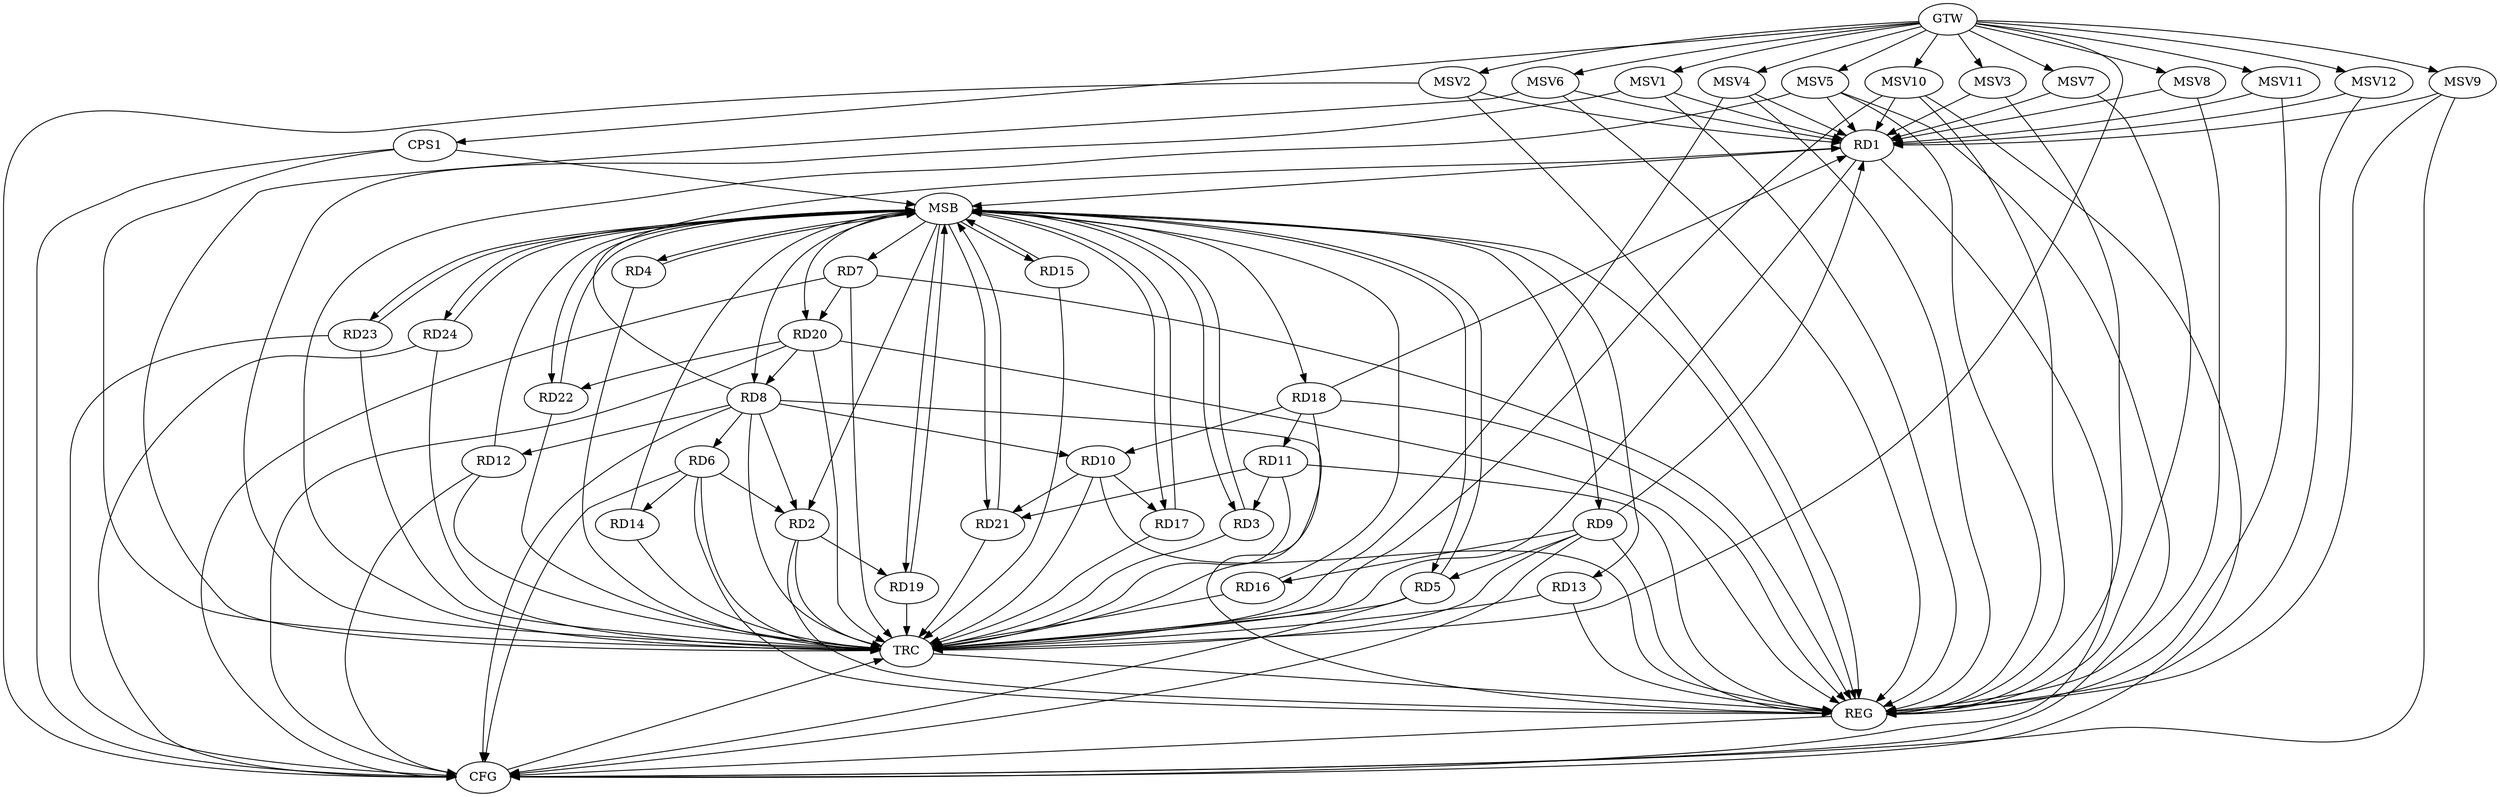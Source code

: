 strict digraph G {
  RD1 [ label="RD1" ];
  RD2 [ label="RD2" ];
  RD3 [ label="RD3" ];
  RD4 [ label="RD4" ];
  RD5 [ label="RD5" ];
  RD6 [ label="RD6" ];
  RD7 [ label="RD7" ];
  RD8 [ label="RD8" ];
  RD9 [ label="RD9" ];
  RD10 [ label="RD10" ];
  RD11 [ label="RD11" ];
  RD12 [ label="RD12" ];
  RD13 [ label="RD13" ];
  RD14 [ label="RD14" ];
  RD15 [ label="RD15" ];
  RD16 [ label="RD16" ];
  RD17 [ label="RD17" ];
  RD18 [ label="RD18" ];
  RD19 [ label="RD19" ];
  RD20 [ label="RD20" ];
  RD21 [ label="RD21" ];
  RD22 [ label="RD22" ];
  RD23 [ label="RD23" ];
  RD24 [ label="RD24" ];
  CPS1 [ label="CPS1" ];
  GTW [ label="GTW" ];
  REG [ label="REG" ];
  MSB [ label="MSB" ];
  CFG [ label="CFG" ];
  TRC [ label="TRC" ];
  MSV1 [ label="MSV1" ];
  MSV2 [ label="MSV2" ];
  MSV3 [ label="MSV3" ];
  MSV4 [ label="MSV4" ];
  MSV5 [ label="MSV5" ];
  MSV6 [ label="MSV6" ];
  MSV7 [ label="MSV7" ];
  MSV8 [ label="MSV8" ];
  MSV9 [ label="MSV9" ];
  MSV10 [ label="MSV10" ];
  MSV11 [ label="MSV11" ];
  MSV12 [ label="MSV12" ];
  RD8 -> RD1;
  RD9 -> RD1;
  RD18 -> RD1;
  RD6 -> RD2;
  RD8 -> RD2;
  RD2 -> RD19;
  RD11 -> RD3;
  RD9 -> RD5;
  RD8 -> RD6;
  RD6 -> RD14;
  RD7 -> RD20;
  RD8 -> RD10;
  RD8 -> RD12;
  RD20 -> RD8;
  RD9 -> RD16;
  RD10 -> RD17;
  RD18 -> RD10;
  RD10 -> RD21;
  RD18 -> RD11;
  RD11 -> RD21;
  RD20 -> RD22;
  GTW -> CPS1;
  RD2 -> REG;
  RD6 -> REG;
  RD7 -> REG;
  RD8 -> REG;
  RD9 -> REG;
  RD10 -> REG;
  RD11 -> REG;
  RD13 -> REG;
  RD18 -> REG;
  RD20 -> REG;
  RD1 -> MSB;
  MSB -> RD2;
  MSB -> RD23;
  MSB -> REG;
  RD3 -> MSB;
  MSB -> RD17;
  MSB -> RD18;
  MSB -> RD24;
  RD4 -> MSB;
  MSB -> RD3;
  RD5 -> MSB;
  MSB -> RD9;
  MSB -> RD21;
  RD12 -> MSB;
  RD14 -> MSB;
  MSB -> RD5;
  MSB -> RD15;
  RD15 -> MSB;
  RD16 -> MSB;
  MSB -> RD4;
  RD17 -> MSB;
  MSB -> RD7;
  MSB -> RD22;
  RD19 -> MSB;
  RD21 -> MSB;
  MSB -> RD19;
  MSB -> RD20;
  RD22 -> MSB;
  MSB -> RD8;
  RD23 -> MSB;
  RD24 -> MSB;
  CPS1 -> MSB;
  MSB -> RD13;
  CPS1 -> CFG;
  RD23 -> CFG;
  RD9 -> CFG;
  RD24 -> CFG;
  RD20 -> CFG;
  RD1 -> CFG;
  RD6 -> CFG;
  RD5 -> CFG;
  RD8 -> CFG;
  RD7 -> CFG;
  RD12 -> CFG;
  REG -> CFG;
  RD1 -> TRC;
  RD2 -> TRC;
  RD3 -> TRC;
  RD4 -> TRC;
  RD5 -> TRC;
  RD6 -> TRC;
  RD7 -> TRC;
  RD8 -> TRC;
  RD9 -> TRC;
  RD10 -> TRC;
  RD11 -> TRC;
  RD12 -> TRC;
  RD13 -> TRC;
  RD14 -> TRC;
  RD15 -> TRC;
  RD16 -> TRC;
  RD17 -> TRC;
  RD18 -> TRC;
  RD19 -> TRC;
  RD20 -> TRC;
  RD21 -> TRC;
  RD22 -> TRC;
  RD23 -> TRC;
  RD24 -> TRC;
  CPS1 -> TRC;
  GTW -> TRC;
  CFG -> TRC;
  TRC -> REG;
  MSV1 -> RD1;
  GTW -> MSV1;
  MSV1 -> REG;
  MSV1 -> TRC;
  MSV2 -> RD1;
  GTW -> MSV2;
  MSV2 -> REG;
  MSV2 -> CFG;
  MSV3 -> RD1;
  GTW -> MSV3;
  MSV3 -> REG;
  MSV4 -> RD1;
  GTW -> MSV4;
  MSV4 -> REG;
  MSV4 -> TRC;
  MSV5 -> RD1;
  MSV6 -> RD1;
  GTW -> MSV5;
  MSV5 -> REG;
  MSV5 -> TRC;
  MSV5 -> CFG;
  GTW -> MSV6;
  MSV6 -> REG;
  MSV6 -> TRC;
  MSV7 -> RD1;
  GTW -> MSV7;
  MSV7 -> REG;
  MSV8 -> RD1;
  MSV9 -> RD1;
  GTW -> MSV8;
  MSV8 -> REG;
  GTW -> MSV9;
  MSV9 -> REG;
  MSV9 -> CFG;
  MSV10 -> RD1;
  MSV11 -> RD1;
  GTW -> MSV10;
  MSV10 -> REG;
  MSV10 -> TRC;
  MSV10 -> CFG;
  GTW -> MSV11;
  MSV11 -> REG;
  MSV12 -> RD1;
  GTW -> MSV12;
  MSV12 -> REG;
}
